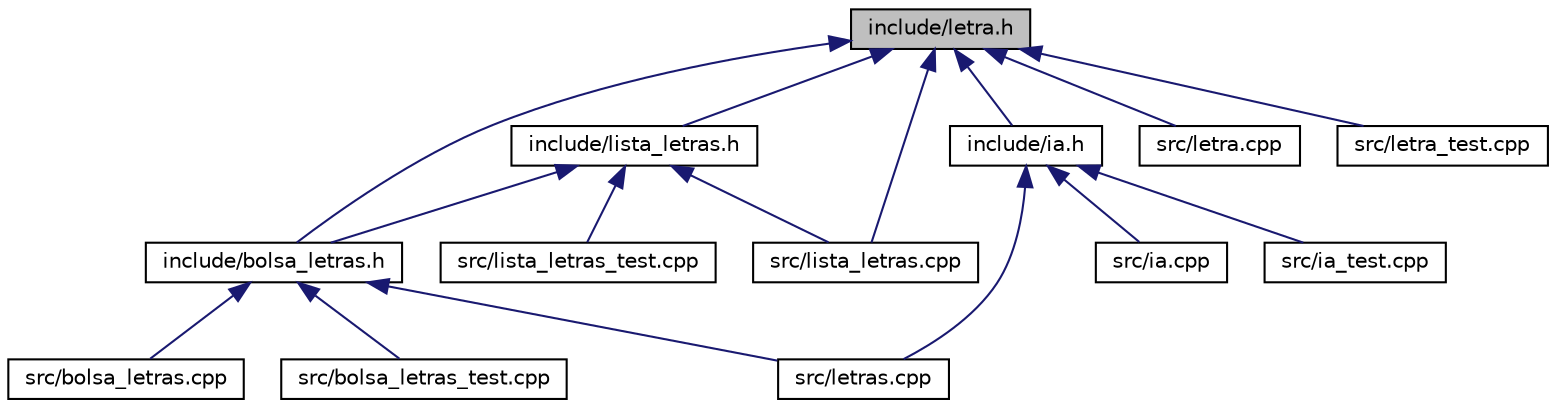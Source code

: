 digraph "include/letra.h"
{
  edge [fontname="Helvetica",fontsize="10",labelfontname="Helvetica",labelfontsize="10"];
  node [fontname="Helvetica",fontsize="10",shape=record];
  Node1 [label="include/letra.h",height=0.2,width=0.4,color="black", fillcolor="grey75", style="filled", fontcolor="black"];
  Node1 -> Node2 [dir="back",color="midnightblue",fontsize="10",style="solid",fontname="Helvetica"];
  Node2 [label="include/bolsa_letras.h",height=0.2,width=0.4,color="black", fillcolor="white", style="filled",URL="$bolsa__letras_8h.html"];
  Node2 -> Node3 [dir="back",color="midnightblue",fontsize="10",style="solid",fontname="Helvetica"];
  Node3 [label="src/bolsa_letras.cpp",height=0.2,width=0.4,color="black", fillcolor="white", style="filled",URL="$bolsa__letras_8cpp.html"];
  Node2 -> Node4 [dir="back",color="midnightblue",fontsize="10",style="solid",fontname="Helvetica"];
  Node4 [label="src/bolsa_letras_test.cpp",height=0.2,width=0.4,color="black", fillcolor="white", style="filled",URL="$bolsa__letras__test_8cpp.html"];
  Node2 -> Node5 [dir="back",color="midnightblue",fontsize="10",style="solid",fontname="Helvetica"];
  Node5 [label="src/letras.cpp",height=0.2,width=0.4,color="black", fillcolor="white", style="filled",URL="$letras_8cpp.html"];
  Node1 -> Node6 [dir="back",color="midnightblue",fontsize="10",style="solid",fontname="Helvetica"];
  Node6 [label="include/lista_letras.h",height=0.2,width=0.4,color="black", fillcolor="white", style="filled",URL="$lista__letras_8h.html"];
  Node6 -> Node2 [dir="back",color="midnightblue",fontsize="10",style="solid",fontname="Helvetica"];
  Node6 -> Node7 [dir="back",color="midnightblue",fontsize="10",style="solid",fontname="Helvetica"];
  Node7 [label="src/lista_letras.cpp",height=0.2,width=0.4,color="black", fillcolor="white", style="filled",URL="$lista__letras_8cpp.html"];
  Node6 -> Node8 [dir="back",color="midnightblue",fontsize="10",style="solid",fontname="Helvetica"];
  Node8 [label="src/lista_letras_test.cpp",height=0.2,width=0.4,color="black", fillcolor="white", style="filled",URL="$lista__letras__test_8cpp.html"];
  Node1 -> Node9 [dir="back",color="midnightblue",fontsize="10",style="solid",fontname="Helvetica"];
  Node9 [label="include/ia.h",height=0.2,width=0.4,color="black", fillcolor="white", style="filled",URL="$ia_8h.html",tooltip="Fichero de cabecera de las clases nodo_ia, arbol_ia y arbol_ia_iterator. "];
  Node9 -> Node10 [dir="back",color="midnightblue",fontsize="10",style="solid",fontname="Helvetica"];
  Node10 [label="src/ia.cpp",height=0.2,width=0.4,color="black", fillcolor="white", style="filled",URL="$ia_8cpp.html",tooltip="Implementación de los métodos de nodo_ia, arbol_ia y arbol_ia_iterator. "];
  Node9 -> Node11 [dir="back",color="midnightblue",fontsize="10",style="solid",fontname="Helvetica"];
  Node11 [label="src/ia_test.cpp",height=0.2,width=0.4,color="black", fillcolor="white", style="filled",URL="$ia__test_8cpp.html",tooltip="Pequeño programa para testear la clase arbol_ia. "];
  Node9 -> Node5 [dir="back",color="midnightblue",fontsize="10",style="solid",fontname="Helvetica"];
  Node1 -> Node12 [dir="back",color="midnightblue",fontsize="10",style="solid",fontname="Helvetica"];
  Node12 [label="src/letra.cpp",height=0.2,width=0.4,color="black", fillcolor="white", style="filled",URL="$letra_8cpp.html"];
  Node1 -> Node13 [dir="back",color="midnightblue",fontsize="10",style="solid",fontname="Helvetica"];
  Node13 [label="src/letra_test.cpp",height=0.2,width=0.4,color="black", fillcolor="white", style="filled",URL="$letra__test_8cpp.html"];
  Node1 -> Node7 [dir="back",color="midnightblue",fontsize="10",style="solid",fontname="Helvetica"];
}
